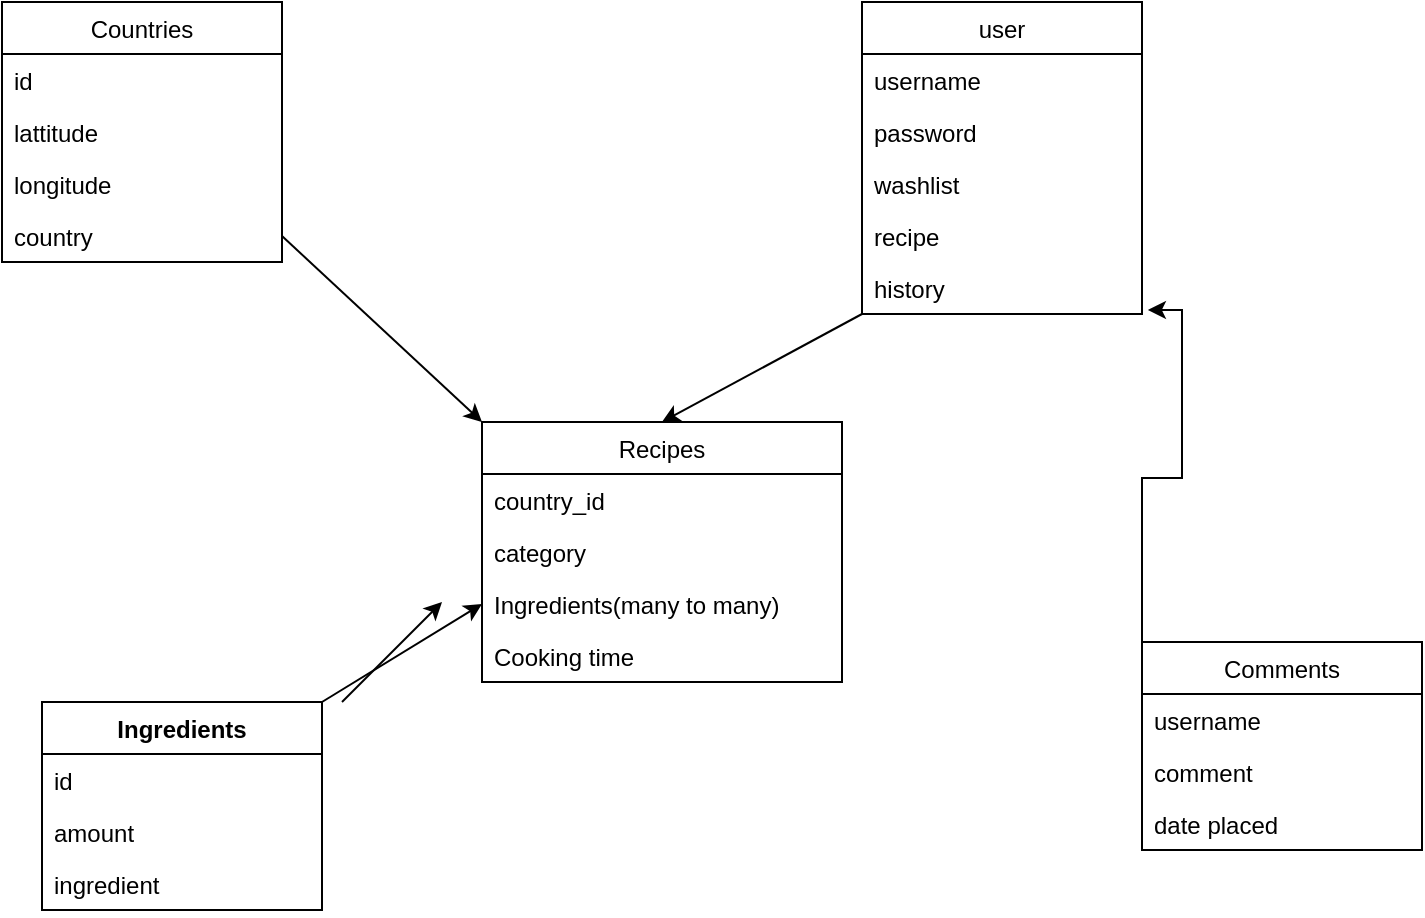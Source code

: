 <mxfile version="14.6.13" type="github">
  <diagram id="hhUe60nJqZDTVUf_EVyS" name="Page-1">
    <mxGraphModel dx="1422" dy="791" grid="1" gridSize="10" guides="1" tooltips="1" connect="1" arrows="1" fold="1" page="1" pageScale="1" pageWidth="850" pageHeight="1100" math="0" shadow="0">
      <root>
        <mxCell id="0" />
        <mxCell id="1" parent="0" />
        <mxCell id="59pdHvx7d3qj8lrXFZFq-1" value="Countries" style="swimlane;fontStyle=0;childLayout=stackLayout;horizontal=1;startSize=26;fillColor=none;horizontalStack=0;resizeParent=1;resizeParentMax=0;resizeLast=0;collapsible=1;marginBottom=0;" parent="1" vertex="1">
          <mxGeometry x="80" y="80" width="140" height="130" as="geometry" />
        </mxCell>
        <mxCell id="59pdHvx7d3qj8lrXFZFq-5" value="id" style="text;strokeColor=none;fillColor=none;align=left;verticalAlign=top;spacingLeft=4;spacingRight=4;overflow=hidden;rotatable=0;points=[[0,0.5],[1,0.5]];portConstraint=eastwest;" parent="59pdHvx7d3qj8lrXFZFq-1" vertex="1">
          <mxGeometry y="26" width="140" height="26" as="geometry" />
        </mxCell>
        <mxCell id="59pdHvx7d3qj8lrXFZFq-2" value="lattitude" style="text;strokeColor=none;fillColor=none;align=left;verticalAlign=top;spacingLeft=4;spacingRight=4;overflow=hidden;rotatable=0;points=[[0,0.5],[1,0.5]];portConstraint=eastwest;" parent="59pdHvx7d3qj8lrXFZFq-1" vertex="1">
          <mxGeometry y="52" width="140" height="26" as="geometry" />
        </mxCell>
        <mxCell id="59pdHvx7d3qj8lrXFZFq-3" value="longitude" style="text;strokeColor=none;fillColor=none;align=left;verticalAlign=top;spacingLeft=4;spacingRight=4;overflow=hidden;rotatable=0;points=[[0,0.5],[1,0.5]];portConstraint=eastwest;" parent="59pdHvx7d3qj8lrXFZFq-1" vertex="1">
          <mxGeometry y="78" width="140" height="26" as="geometry" />
        </mxCell>
        <mxCell id="59pdHvx7d3qj8lrXFZFq-4" value="country" style="text;strokeColor=none;fillColor=none;align=left;verticalAlign=top;spacingLeft=4;spacingRight=4;overflow=hidden;rotatable=0;points=[[0,0.5],[1,0.5]];portConstraint=eastwest;" parent="59pdHvx7d3qj8lrXFZFq-1" vertex="1">
          <mxGeometry y="104" width="140" height="26" as="geometry" />
        </mxCell>
        <mxCell id="59pdHvx7d3qj8lrXFZFq-6" value="Recipes" style="swimlane;fontStyle=0;childLayout=stackLayout;horizontal=1;startSize=26;fillColor=none;horizontalStack=0;resizeParent=1;resizeParentMax=0;resizeLast=0;collapsible=1;marginBottom=0;" parent="1" vertex="1">
          <mxGeometry x="320" y="290" width="180" height="130" as="geometry" />
        </mxCell>
        <mxCell id="59pdHvx7d3qj8lrXFZFq-7" value="country_id" style="text;strokeColor=none;fillColor=none;align=left;verticalAlign=top;spacingLeft=4;spacingRight=4;overflow=hidden;rotatable=0;points=[[0,0.5],[1,0.5]];portConstraint=eastwest;" parent="59pdHvx7d3qj8lrXFZFq-6" vertex="1">
          <mxGeometry y="26" width="180" height="26" as="geometry" />
        </mxCell>
        <mxCell id="59pdHvx7d3qj8lrXFZFq-8" value="category" style="text;strokeColor=none;fillColor=none;align=left;verticalAlign=top;spacingLeft=4;spacingRight=4;overflow=hidden;rotatable=0;points=[[0,0.5],[1,0.5]];portConstraint=eastwest;" parent="59pdHvx7d3qj8lrXFZFq-6" vertex="1">
          <mxGeometry y="52" width="180" height="26" as="geometry" />
        </mxCell>
        <mxCell id="59pdHvx7d3qj8lrXFZFq-12" value="Ingredients(many to many)" style="text;strokeColor=none;fillColor=none;align=left;verticalAlign=top;spacingLeft=4;spacingRight=4;overflow=hidden;rotatable=0;points=[[0,0.5],[1,0.5]];portConstraint=eastwest;" parent="59pdHvx7d3qj8lrXFZFq-6" vertex="1">
          <mxGeometry y="78" width="180" height="26" as="geometry" />
        </mxCell>
        <mxCell id="59pdHvx7d3qj8lrXFZFq-13" value="Cooking time" style="text;strokeColor=none;fillColor=none;align=left;verticalAlign=top;spacingLeft=4;spacingRight=4;overflow=hidden;rotatable=0;points=[[0,0.5],[1,0.5]];portConstraint=eastwest;" parent="59pdHvx7d3qj8lrXFZFq-6" vertex="1">
          <mxGeometry y="104" width="180" height="26" as="geometry" />
        </mxCell>
        <mxCell id="59pdHvx7d3qj8lrXFZFq-10" value="" style="endArrow=classic;html=1;exitX=1;exitY=0.5;exitDx=0;exitDy=0;entryX=0;entryY=0;entryDx=0;entryDy=0;" parent="1" source="59pdHvx7d3qj8lrXFZFq-4" target="59pdHvx7d3qj8lrXFZFq-6" edge="1">
          <mxGeometry width="50" height="50" relative="1" as="geometry">
            <mxPoint x="400" y="430" as="sourcePoint" />
            <mxPoint x="450" y="380" as="targetPoint" />
          </mxGeometry>
        </mxCell>
        <mxCell id="59pdHvx7d3qj8lrXFZFq-14" value="user" style="swimlane;fontStyle=0;childLayout=stackLayout;horizontal=1;startSize=26;fillColor=none;horizontalStack=0;resizeParent=1;resizeParentMax=0;resizeLast=0;collapsible=1;marginBottom=0;" parent="1" vertex="1">
          <mxGeometry x="510" y="80" width="140" height="156" as="geometry" />
        </mxCell>
        <mxCell id="59pdHvx7d3qj8lrXFZFq-15" value="username" style="text;strokeColor=none;fillColor=none;align=left;verticalAlign=top;spacingLeft=4;spacingRight=4;overflow=hidden;rotatable=0;points=[[0,0.5],[1,0.5]];portConstraint=eastwest;" parent="59pdHvx7d3qj8lrXFZFq-14" vertex="1">
          <mxGeometry y="26" width="140" height="26" as="geometry" />
        </mxCell>
        <mxCell id="59pdHvx7d3qj8lrXFZFq-16" value="password" style="text;strokeColor=none;fillColor=none;align=left;verticalAlign=top;spacingLeft=4;spacingRight=4;overflow=hidden;rotatable=0;points=[[0,0.5],[1,0.5]];portConstraint=eastwest;" parent="59pdHvx7d3qj8lrXFZFq-14" vertex="1">
          <mxGeometry y="52" width="140" height="26" as="geometry" />
        </mxCell>
        <mxCell id="w_2Mpq1B6Ed-xdbpefr0-9" value="washlist" style="text;strokeColor=none;fillColor=none;align=left;verticalAlign=top;spacingLeft=4;spacingRight=4;overflow=hidden;rotatable=0;points=[[0,0.5],[1,0.5]];portConstraint=eastwest;" parent="59pdHvx7d3qj8lrXFZFq-14" vertex="1">
          <mxGeometry y="78" width="140" height="26" as="geometry" />
        </mxCell>
        <mxCell id="w_2Mpq1B6Ed-xdbpefr0-10" value="recipe" style="text;strokeColor=none;fillColor=none;align=left;verticalAlign=top;spacingLeft=4;spacingRight=4;overflow=hidden;rotatable=0;points=[[0,0.5],[1,0.5]];portConstraint=eastwest;" parent="59pdHvx7d3qj8lrXFZFq-14" vertex="1">
          <mxGeometry y="104" width="140" height="26" as="geometry" />
        </mxCell>
        <mxCell id="KFVtblSj9cUoHi-wkjS5-1" value="history" style="text;strokeColor=none;fillColor=none;align=left;verticalAlign=top;spacingLeft=4;spacingRight=4;overflow=hidden;rotatable=0;points=[[0,0.5],[1,0.5]];portConstraint=eastwest;" parent="59pdHvx7d3qj8lrXFZFq-14" vertex="1">
          <mxGeometry y="130" width="140" height="26" as="geometry" />
        </mxCell>
        <mxCell id="59pdHvx7d3qj8lrXFZFq-18" value="" style="endArrow=classic;html=1;entryX=0.5;entryY=0;entryDx=0;entryDy=0;exitX=0;exitY=1;exitDx=0;exitDy=0;" parent="1" source="59pdHvx7d3qj8lrXFZFq-14" target="59pdHvx7d3qj8lrXFZFq-6" edge="1">
          <mxGeometry width="50" height="50" relative="1" as="geometry">
            <mxPoint x="620" y="220" as="sourcePoint" />
            <mxPoint x="490" y="380" as="targetPoint" />
          </mxGeometry>
        </mxCell>
        <mxCell id="w_2Mpq1B6Ed-xdbpefr0-1" value="Ingredients" style="swimlane;fontStyle=1;childLayout=stackLayout;horizontal=1;startSize=26;fillColor=none;horizontalStack=0;resizeParent=1;resizeParentMax=0;resizeLast=0;collapsible=1;marginBottom=0;" parent="1" vertex="1">
          <mxGeometry x="100" y="430" width="140" height="104" as="geometry" />
        </mxCell>
        <mxCell id="w_2Mpq1B6Ed-xdbpefr0-2" value="id" style="text;strokeColor=none;fillColor=none;align=left;verticalAlign=top;spacingLeft=4;spacingRight=4;overflow=hidden;rotatable=0;points=[[0,0.5],[1,0.5]];portConstraint=eastwest;" parent="w_2Mpq1B6Ed-xdbpefr0-1" vertex="1">
          <mxGeometry y="26" width="140" height="26" as="geometry" />
        </mxCell>
        <mxCell id="w_2Mpq1B6Ed-xdbpefr0-3" value="amount" style="text;strokeColor=none;fillColor=none;align=left;verticalAlign=top;spacingLeft=4;spacingRight=4;overflow=hidden;rotatable=0;points=[[0,0.5],[1,0.5]];portConstraint=eastwest;" parent="w_2Mpq1B6Ed-xdbpefr0-1" vertex="1">
          <mxGeometry y="52" width="140" height="26" as="geometry" />
        </mxCell>
        <mxCell id="w_2Mpq1B6Ed-xdbpefr0-4" value="ingredient" style="text;strokeColor=none;fillColor=none;align=left;verticalAlign=top;spacingLeft=4;spacingRight=4;overflow=hidden;rotatable=0;points=[[0,0.5],[1,0.5]];portConstraint=eastwest;" parent="w_2Mpq1B6Ed-xdbpefr0-1" vertex="1">
          <mxGeometry y="78" width="140" height="26" as="geometry" />
        </mxCell>
        <mxCell id="w_2Mpq1B6Ed-xdbpefr0-8" value="" style="endArrow=classic;html=1;exitX=1;exitY=0;exitDx=0;exitDy=0;entryX=0;entryY=0.5;entryDx=0;entryDy=0;" parent="1" source="w_2Mpq1B6Ed-xdbpefr0-1" target="59pdHvx7d3qj8lrXFZFq-12" edge="1">
          <mxGeometry width="50" height="50" relative="1" as="geometry">
            <mxPoint x="400" y="430" as="sourcePoint" />
            <mxPoint x="450" y="380" as="targetPoint" />
          </mxGeometry>
        </mxCell>
        <mxCell id="hEvOs8yBP2AgA6EbSp7y-6" style="edgeStyle=orthogonalEdgeStyle;rounded=0;orthogonalLoop=1;jettySize=auto;html=1;exitX=0;exitY=0;exitDx=0;exitDy=0;entryX=1.021;entryY=0.923;entryDx=0;entryDy=0;entryPerimeter=0;" edge="1" parent="1" source="hEvOs8yBP2AgA6EbSp7y-1" target="KFVtblSj9cUoHi-wkjS5-1">
          <mxGeometry relative="1" as="geometry" />
        </mxCell>
        <mxCell id="hEvOs8yBP2AgA6EbSp7y-1" value="Comments" style="swimlane;fontStyle=0;childLayout=stackLayout;horizontal=1;startSize=26;fillColor=none;horizontalStack=0;resizeParent=1;resizeParentMax=0;resizeLast=0;collapsible=1;marginBottom=0;" vertex="1" parent="1">
          <mxGeometry x="650" y="400" width="140" height="104" as="geometry" />
        </mxCell>
        <mxCell id="hEvOs8yBP2AgA6EbSp7y-2" value="username" style="text;strokeColor=none;fillColor=none;align=left;verticalAlign=top;spacingLeft=4;spacingRight=4;overflow=hidden;rotatable=0;points=[[0,0.5],[1,0.5]];portConstraint=eastwest;" vertex="1" parent="hEvOs8yBP2AgA6EbSp7y-1">
          <mxGeometry y="26" width="140" height="26" as="geometry" />
        </mxCell>
        <mxCell id="hEvOs8yBP2AgA6EbSp7y-3" value="comment" style="text;strokeColor=none;fillColor=none;align=left;verticalAlign=top;spacingLeft=4;spacingRight=4;overflow=hidden;rotatable=0;points=[[0,0.5],[1,0.5]];portConstraint=eastwest;" vertex="1" parent="hEvOs8yBP2AgA6EbSp7y-1">
          <mxGeometry y="52" width="140" height="26" as="geometry" />
        </mxCell>
        <mxCell id="hEvOs8yBP2AgA6EbSp7y-4" value="date placed" style="text;strokeColor=none;fillColor=none;align=left;verticalAlign=top;spacingLeft=4;spacingRight=4;overflow=hidden;rotatable=0;points=[[0,0.5],[1,0.5]];portConstraint=eastwest;" vertex="1" parent="hEvOs8yBP2AgA6EbSp7y-1">
          <mxGeometry y="78" width="140" height="26" as="geometry" />
        </mxCell>
        <mxCell id="hEvOs8yBP2AgA6EbSp7y-5" value="" style="endArrow=classic;html=1;" edge="1" parent="1">
          <mxGeometry width="50" height="50" relative="1" as="geometry">
            <mxPoint x="250" y="430" as="sourcePoint" />
            <mxPoint x="300" y="380" as="targetPoint" />
          </mxGeometry>
        </mxCell>
      </root>
    </mxGraphModel>
  </diagram>
</mxfile>
